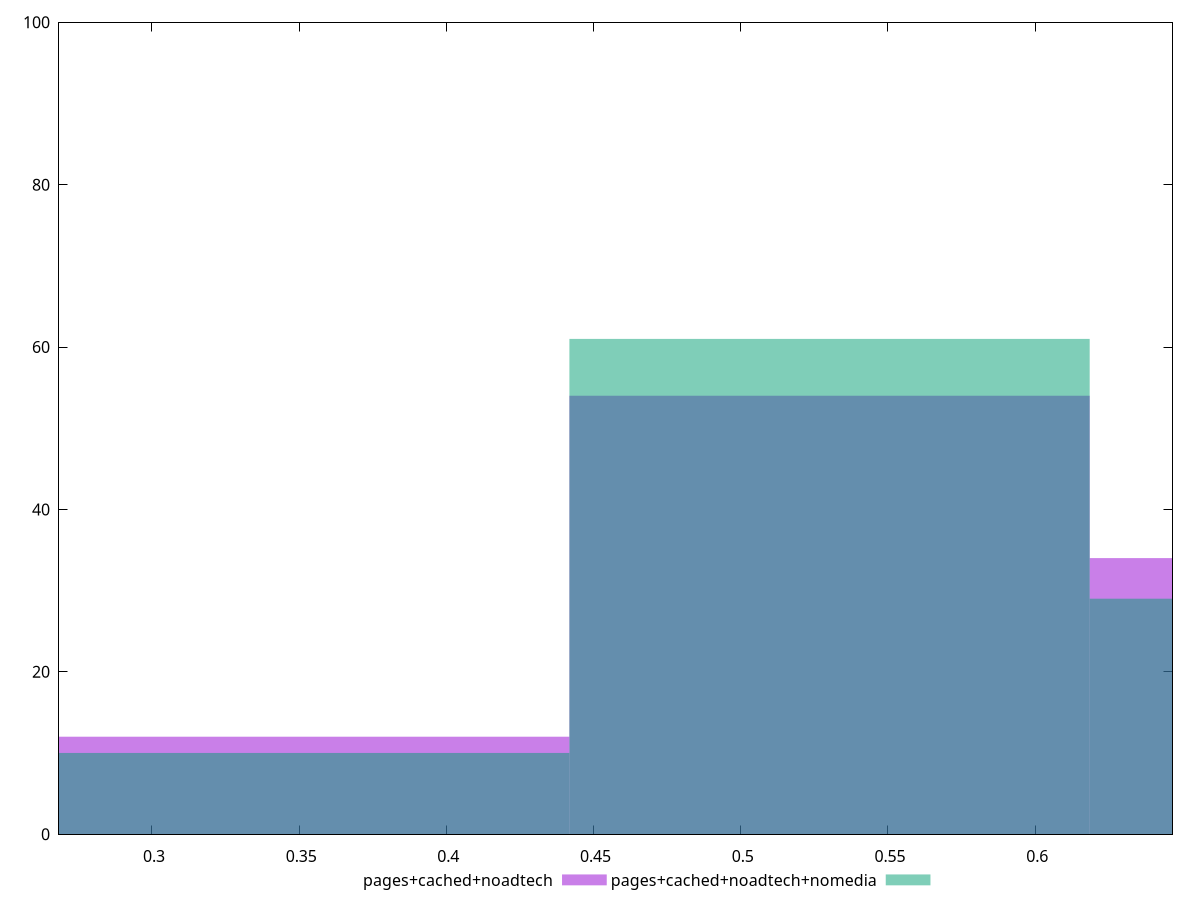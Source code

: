 reset

$pagesCachedNoadtech <<EOF
0.3534412545371784 12
0.5301618818057676 54
0.7068825090743568 34
EOF

$pagesCachedNoadtechNomedia <<EOF
0.5301618818057676 61
0.7068825090743568 29
0.3534412545371784 10
EOF

set key outside below
set boxwidth 0.1767206272685892
set xrange [0.2684388870574203:0.6466506543300145]
set yrange [0:100]
set trange [0:100]
set style fill transparent solid 0.5 noborder
set terminal svg size 640, 500 enhanced background rgb 'white'
set output "report_00013_2021-02-09T12-04-24.940Z/meta/pScore/comparison/histogram/2_vs_3.svg"

plot $pagesCachedNoadtech title "pages+cached+noadtech" with boxes, \
     $pagesCachedNoadtechNomedia title "pages+cached+noadtech+nomedia" with boxes

reset
